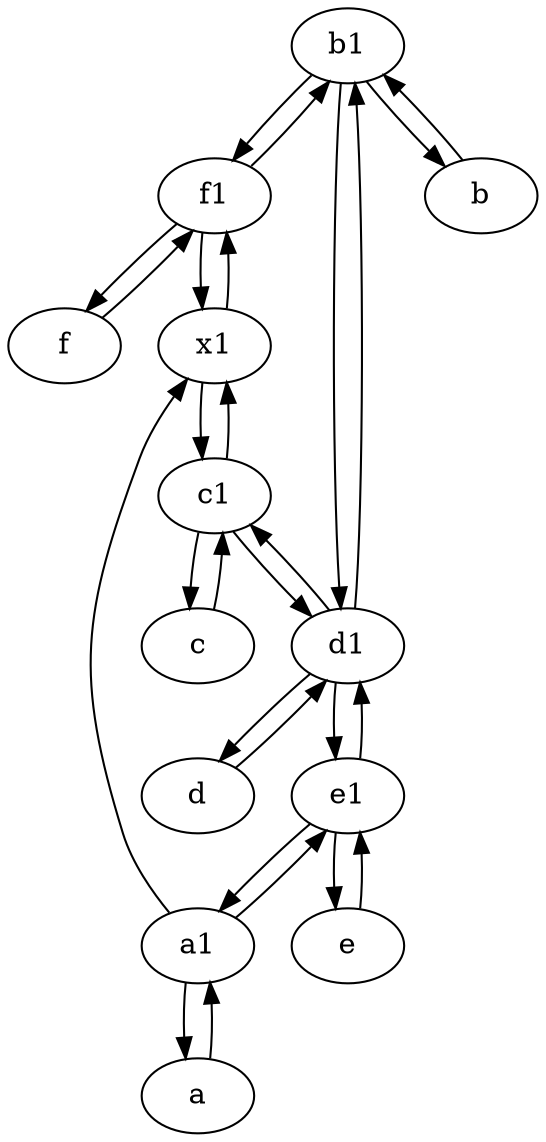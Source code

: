 digraph  {
	b1 [pos="45,20!"];
	f1;
	e1 [pos="25,45!"];
	a [pos="40,10!"];
	x1;
	c [pos="20,10!"];
	d1 [pos="25,30!"];
	a1 [pos="40,15!"];
	b [pos="50,20!"];
	f [pos="15,45!"];
	c1 [pos="30,15!"];
	d [pos="20,30!"];
	e [pos="30,50!"];
	f1 -> f;
	f1 -> b1;
	b1 -> b;
	d1 -> b1;
	d1 -> c1;
	e1 -> d1;
	e -> e1;
	b1 -> d1;
	c1 -> d1;
	b -> b1;
	f -> f1;
	d1 -> d;
	c1 -> x1;
	e1 -> e;
	e1 -> a1;
	a1 -> e1;
	a1 -> x1;
	c1 -> c;
	c -> c1;
	x1 -> c1;
	b1 -> f1;
	d1 -> e1;
	a1 -> a;
	f1 -> x1;
	a -> a1;
	d -> d1;
	x1 -> f1;

	}